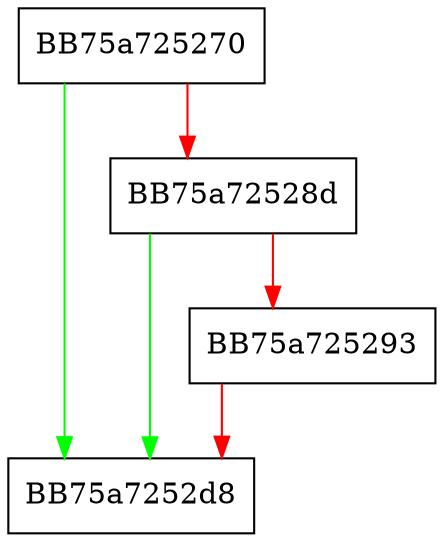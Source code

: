digraph _Getcat {
  node [shape="box"];
  graph [splines=ortho];
  BB75a725270 -> BB75a7252d8 [color="green"];
  BB75a725270 -> BB75a72528d [color="red"];
  BB75a72528d -> BB75a7252d8 [color="green"];
  BB75a72528d -> BB75a725293 [color="red"];
  BB75a725293 -> BB75a7252d8 [color="red"];
}